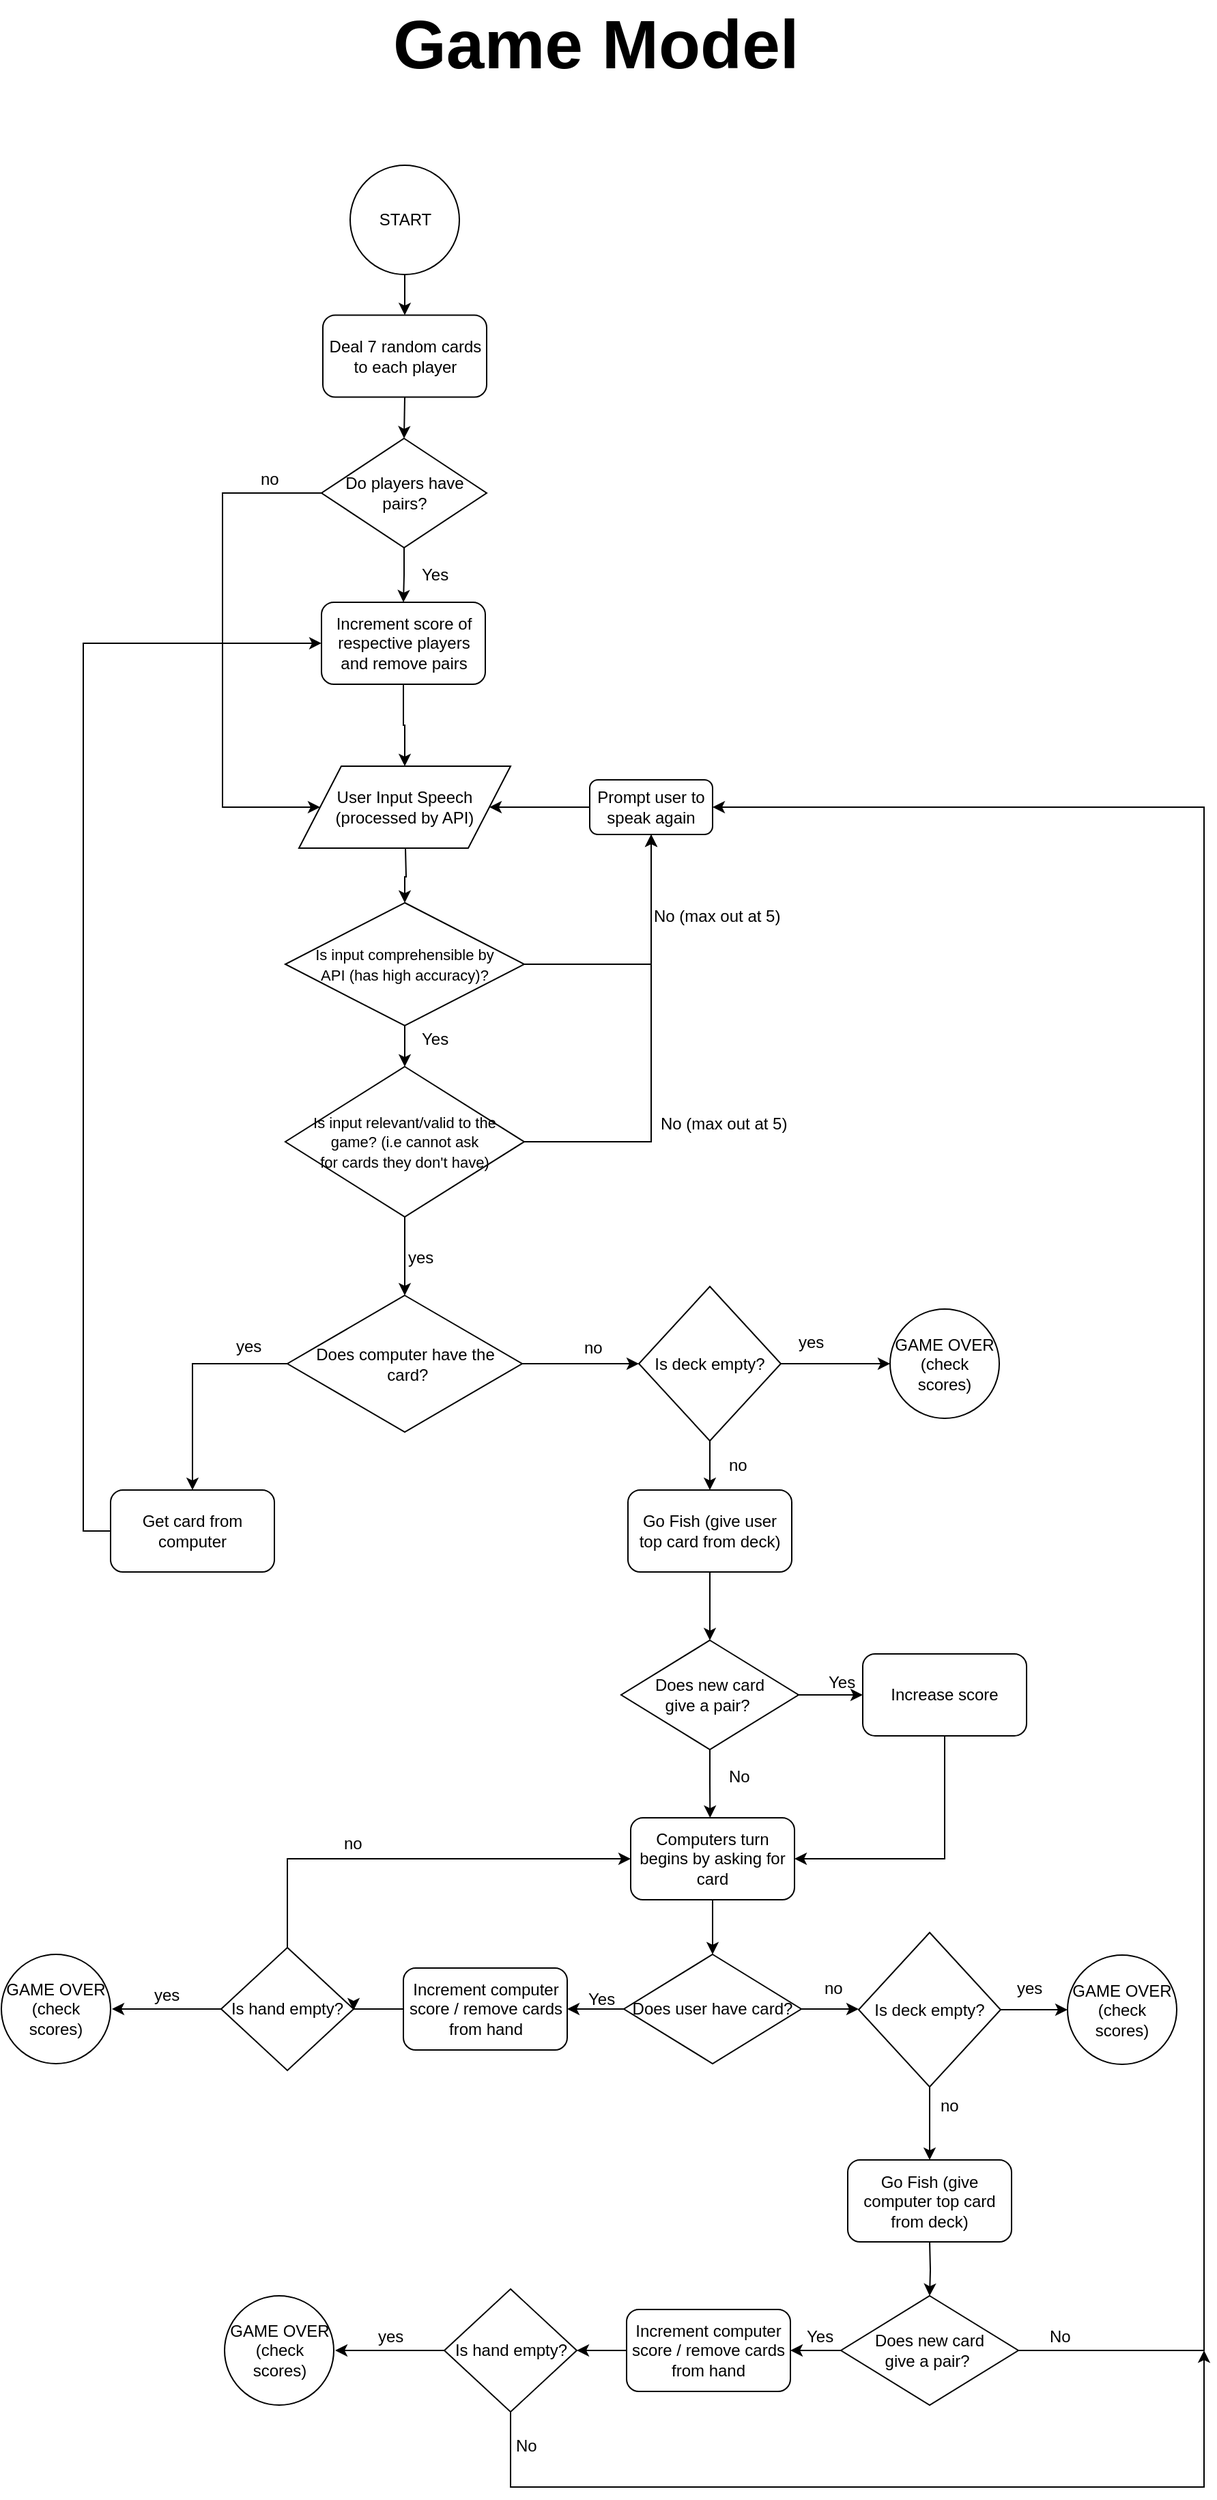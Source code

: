 <mxfile version="12.1.0" type="github" pages="1"><diagram id="Zi_oqPoGMVjLF3pAkUGf" name="Page-1"><mxGraphModel dx="1109" dy="1867" grid="1" gridSize="10" guides="1" tooltips="1" connect="1" arrows="1" fold="1" page="1" pageScale="1" pageWidth="850" pageHeight="1100" math="0" shadow="0"><root><mxCell id="0"/><mxCell id="1" parent="0"/><mxCell id="Zr1G6hqYHsL74NphAST9-60" style="edgeStyle=orthogonalEdgeStyle;rounded=0;orthogonalLoop=1;jettySize=auto;html=1;exitX=0.5;exitY=1;exitDx=0;exitDy=0;entryX=0.5;entryY=0;entryDx=0;entryDy=0;" parent="1" source="Zr1G6hqYHsL74NphAST9-1" target="Zr1G6hqYHsL74NphAST9-59" edge="1"><mxGeometry relative="1" as="geometry"/></mxCell><mxCell id="Zr1G6hqYHsL74NphAST9-1" value="START" style="ellipse;whiteSpace=wrap;html=1;aspect=fixed;" parent="1" vertex="1"><mxGeometry x="682.5" y="-329" width="80" height="80" as="geometry"/></mxCell><mxCell id="Zr1G6hqYHsL74NphAST9-4" style="edgeStyle=orthogonalEdgeStyle;rounded=0;orthogonalLoop=1;jettySize=auto;html=1;exitX=0.5;exitY=1;exitDx=0;exitDy=0;entryX=0.5;entryY=0;entryDx=0;entryDy=0;" parent="1" target="Zr1G6hqYHsL74NphAST9-11" edge="1"><mxGeometry relative="1" as="geometry"><mxPoint x="723" y="201" as="targetPoint"/><mxPoint x="723" y="171" as="sourcePoint"/></mxGeometry></mxCell><mxCell id="Zr1G6hqYHsL74NphAST9-34" style="edgeStyle=orthogonalEdgeStyle;rounded=0;orthogonalLoop=1;jettySize=auto;html=1;exitX=0.5;exitY=1;exitDx=0;exitDy=0;entryX=0.5;entryY=0;entryDx=0;entryDy=0;" parent="1" source="Zr1G6hqYHsL74NphAST9-11" target="Zr1G6hqYHsL74NphAST9-27" edge="1"><mxGeometry relative="1" as="geometry"/></mxCell><mxCell id="Zr1G6hqYHsL74NphAST9-39" style="edgeStyle=orthogonalEdgeStyle;rounded=0;orthogonalLoop=1;jettySize=auto;html=1;exitX=1;exitY=0.5;exitDx=0;exitDy=0;entryX=0.5;entryY=1;entryDx=0;entryDy=0;" parent="1" source="Zr1G6hqYHsL74NphAST9-11" target="Zr1G6hqYHsL74NphAST9-36" edge="1"><mxGeometry relative="1" as="geometry"/></mxCell><mxCell id="Zr1G6hqYHsL74NphAST9-11" value="&lt;font style=&quot;font-size: 11px&quot;&gt;Is input comprehensible by &lt;br&gt;API (has high accuracy)?&lt;/font&gt;" style="rhombus;whiteSpace=wrap;html=1;" parent="1" vertex="1"><mxGeometry x="635" y="211" width="175" height="90" as="geometry"/></mxCell><mxCell id="Zr1G6hqYHsL74NphAST9-16" value="&lt;span style=&quot;text-align: left&quot;&gt;User Input Speech (processed by API)&lt;/span&gt;" style="shape=parallelogram;perimeter=parallelogramPerimeter;whiteSpace=wrap;html=1;" parent="1" vertex="1"><mxGeometry x="645" y="111" width="155" height="60" as="geometry"/></mxCell><mxCell id="Zr1G6hqYHsL74NphAST9-24" value="No (max out at 5)" style="text;html=1;resizable=0;points=[];autosize=1;align=left;verticalAlign=top;spacingTop=-4;" parent="1" vertex="1"><mxGeometry x="903" y="211" width="110" height="20" as="geometry"/></mxCell><mxCell id="Zr1G6hqYHsL74NphAST9-41" style="edgeStyle=orthogonalEdgeStyle;rounded=0;orthogonalLoop=1;jettySize=auto;html=1;exitX=1;exitY=0.5;exitDx=0;exitDy=0;entryX=0.5;entryY=1;entryDx=0;entryDy=0;" parent="1" source="Zr1G6hqYHsL74NphAST9-27" target="Zr1G6hqYHsL74NphAST9-36" edge="1"><mxGeometry relative="1" as="geometry"/></mxCell><mxCell id="Zr1G6hqYHsL74NphAST9-44" style="edgeStyle=orthogonalEdgeStyle;rounded=0;orthogonalLoop=1;jettySize=auto;html=1;exitX=0.5;exitY=1;exitDx=0;exitDy=0;entryX=0.5;entryY=0;entryDx=0;entryDy=0;" parent="1" source="Zr1G6hqYHsL74NphAST9-27" target="Zr1G6hqYHsL74NphAST9-43" edge="1"><mxGeometry relative="1" as="geometry"/></mxCell><mxCell id="Zr1G6hqYHsL74NphAST9-27" value="&lt;font style=&quot;font-size: 11px&quot;&gt;Is input relevant/valid to the&lt;br&gt;game? (i.e cannot ask&lt;br&gt;for cards they don't have)&lt;br&gt;&lt;/font&gt;" style="rhombus;whiteSpace=wrap;html=1;" parent="1" vertex="1"><mxGeometry x="635" y="331" width="175" height="110" as="geometry"/></mxCell><mxCell id="Zr1G6hqYHsL74NphAST9-30" value="&lt;span style=&quot;font-family: &amp;#34;helvetica&amp;#34; , &amp;#34;arial&amp;#34; , sans-serif ; font-size: 0px&quot;&gt;%3CmxGraphModel%3E%3Croot%3E%3CmxCell%20id%3D%220%22%2F%3E%3CmxCell%20id%3D%221%22%20parent%3D%220%22%2F%3E%3CmxCell%20id%3D%222%22%20value%3D%22%26lt%3Bfont%20style%3D%26quot%3Bfont-size%3A%2011px%26quot%3B%26gt%3BIs%20input%20comprehensible%20by%20%26lt%3Bbr%26gt%3BAPI%20(has%20high%20accuracy)%3F%26lt%3B%2Ffont%26gt%3B%22%20style%3D%22rhombus%3BwhiteSpace%3Dwrap%3Bhtml%3D1%3B%22%20vertex%3D%221%22%20parent%3D%221%22%3E%3CmxGeometry%20x%3D%22337%22%20y%3D%22290%22%20width%3D%22175%22%20height%3D%2290%22%20as%3D%22geometry%22%2F%3E%3C%2FmxCell%3E%3C%2Froot%3E%3C%2FmxGraphModel%3E&lt;/span&gt;" style="text;html=1;resizable=0;points=[];autosize=1;align=left;verticalAlign=top;spacingTop=-4;" parent="1" vertex="1"><mxGeometry x="1035" y="353" width="20" height="20" as="geometry"/></mxCell><mxCell id="Zr1G6hqYHsL74NphAST9-35" value="Yes" style="text;html=1;resizable=0;points=[];autosize=1;align=left;verticalAlign=top;spacingTop=-4;" parent="1" vertex="1"><mxGeometry x="733" y="301" width="30" height="20" as="geometry"/></mxCell><mxCell id="Zr1G6hqYHsL74NphAST9-40" style="edgeStyle=orthogonalEdgeStyle;rounded=0;orthogonalLoop=1;jettySize=auto;html=1;exitX=0;exitY=0.5;exitDx=0;exitDy=0;entryX=1;entryY=0.5;entryDx=0;entryDy=0;" parent="1" source="Zr1G6hqYHsL74NphAST9-36" target="Zr1G6hqYHsL74NphAST9-16" edge="1"><mxGeometry relative="1" as="geometry"/></mxCell><mxCell id="Zr1G6hqYHsL74NphAST9-36" value="Prompt user to speak again" style="rounded=1;whiteSpace=wrap;html=1;" parent="1" vertex="1"><mxGeometry x="858" y="121" width="90" height="40" as="geometry"/></mxCell><mxCell id="Zr1G6hqYHsL74NphAST9-42" value="No (max out at 5)" style="text;html=1;resizable=0;points=[];autosize=1;align=left;verticalAlign=top;spacingTop=-4;" parent="1" vertex="1"><mxGeometry x="908" y="363" width="110" height="20" as="geometry"/></mxCell><mxCell id="Zr1G6hqYHsL74NphAST9-54" style="edgeStyle=orthogonalEdgeStyle;rounded=0;orthogonalLoop=1;jettySize=auto;html=1;exitX=0;exitY=0.5;exitDx=0;exitDy=0;entryX=0.5;entryY=0;entryDx=0;entryDy=0;" parent="1" source="Zr1G6hqYHsL74NphAST9-43" target="Zr1G6hqYHsL74NphAST9-51" edge="1"><mxGeometry relative="1" as="geometry"/></mxCell><mxCell id="Zr1G6hqYHsL74NphAST9-85" style="edgeStyle=orthogonalEdgeStyle;rounded=0;orthogonalLoop=1;jettySize=auto;html=1;exitX=1;exitY=0.5;exitDx=0;exitDy=0;entryX=0;entryY=0.5;entryDx=0;entryDy=0;" parent="1" source="Zr1G6hqYHsL74NphAST9-43" target="Zr1G6hqYHsL74NphAST9-83" edge="1"><mxGeometry relative="1" as="geometry"/></mxCell><mxCell id="Zr1G6hqYHsL74NphAST9-43" value="Does computer have the&lt;br&gt;&amp;nbsp;card?" style="rhombus;whiteSpace=wrap;html=1;" parent="1" vertex="1"><mxGeometry x="636.5" y="498.5" width="172" height="100" as="geometry"/></mxCell><mxCell id="Zr1G6hqYHsL74NphAST9-78" style="edgeStyle=orthogonalEdgeStyle;rounded=0;orthogonalLoop=1;jettySize=auto;html=1;exitX=0;exitY=0.5;exitDx=0;exitDy=0;entryX=0;entryY=0.5;entryDx=0;entryDy=0;" parent="1" source="Zr1G6hqYHsL74NphAST9-51" target="Zr1G6hqYHsL74NphAST9-68" edge="1"><mxGeometry relative="1" as="geometry"><mxPoint x="478" y="31" as="targetPoint"/></mxGeometry></mxCell><mxCell id="Zr1G6hqYHsL74NphAST9-51" value="Get card from computer" style="rounded=1;whiteSpace=wrap;html=1;" parent="1" vertex="1"><mxGeometry x="507" y="641" width="120" height="60" as="geometry"/></mxCell><mxCell id="Zr1G6hqYHsL74NphAST9-102" style="edgeStyle=orthogonalEdgeStyle;rounded=0;orthogonalLoop=1;jettySize=auto;html=1;exitX=0.5;exitY=1;exitDx=0;exitDy=0;entryX=0.5;entryY=0;entryDx=0;entryDy=0;" parent="1" source="Zr1G6hqYHsL74NphAST9-55" target="Zr1G6hqYHsL74NphAST9-101" edge="1"><mxGeometry relative="1" as="geometry"/></mxCell><mxCell id="Zr1G6hqYHsL74NphAST9-55" value="Go Fish (give user top card from deck)" style="rounded=1;whiteSpace=wrap;html=1;" parent="1" vertex="1"><mxGeometry x="886" y="641" width="120" height="60" as="geometry"/></mxCell><mxCell id="Zr1G6hqYHsL74NphAST9-64" style="edgeStyle=orthogonalEdgeStyle;rounded=0;orthogonalLoop=1;jettySize=auto;html=1;exitX=0.5;exitY=1;exitDx=0;exitDy=0;entryX=0.5;entryY=0;entryDx=0;entryDy=0;" parent="1" source="Zr1G6hqYHsL74NphAST9-59" target="Zr1G6hqYHsL74NphAST9-63" edge="1"><mxGeometry relative="1" as="geometry"/></mxCell><mxCell id="Zr1G6hqYHsL74NphAST9-59" value="Deal 7 random cards to each player" style="rounded=1;whiteSpace=wrap;html=1;" parent="1" vertex="1"><mxGeometry x="662.5" y="-219.265" width="120" height="60" as="geometry"/></mxCell><mxCell id="Zr1G6hqYHsL74NphAST9-70" style="edgeStyle=orthogonalEdgeStyle;rounded=0;orthogonalLoop=1;jettySize=auto;html=1;exitX=0.5;exitY=1;exitDx=0;exitDy=0;entryX=0.5;entryY=0;entryDx=0;entryDy=0;" parent="1" source="Zr1G6hqYHsL74NphAST9-63" target="Zr1G6hqYHsL74NphAST9-68" edge="1"><mxGeometry relative="1" as="geometry"/></mxCell><mxCell id="Zr1G6hqYHsL74NphAST9-72" style="edgeStyle=orthogonalEdgeStyle;rounded=0;orthogonalLoop=1;jettySize=auto;html=1;exitX=0;exitY=0.5;exitDx=0;exitDy=0;entryX=0;entryY=0.5;entryDx=0;entryDy=0;" parent="1" source="Zr1G6hqYHsL74NphAST9-63" target="Zr1G6hqYHsL74NphAST9-16" edge="1"><mxGeometry relative="1" as="geometry"><Array as="points"><mxPoint x="589" y="-89"/><mxPoint x="589" y="141"/></Array></mxGeometry></mxCell><mxCell id="Zr1G6hqYHsL74NphAST9-63" value="Do players have pairs?" style="rhombus;whiteSpace=wrap;html=1;" parent="1" vertex="1"><mxGeometry x="661.5" y="-129" width="121" height="80" as="geometry"/></mxCell><mxCell id="Zr1G6hqYHsL74NphAST9-77" style="edgeStyle=orthogonalEdgeStyle;rounded=0;orthogonalLoop=1;jettySize=auto;html=1;exitX=0.5;exitY=1;exitDx=0;exitDy=0;entryX=0.5;entryY=0;entryDx=0;entryDy=0;" parent="1" source="Zr1G6hqYHsL74NphAST9-68" target="Zr1G6hqYHsL74NphAST9-16" edge="1"><mxGeometry relative="1" as="geometry"/></mxCell><mxCell id="Zr1G6hqYHsL74NphAST9-68" value="Increment score of respective players and remove pairs" style="rounded=1;whiteSpace=wrap;html=1;" parent="1" vertex="1"><mxGeometry x="661.5" y="-9.029" width="120" height="60" as="geometry"/></mxCell><mxCell id="Zr1G6hqYHsL74NphAST9-73" value="Yes" style="text;html=1;resizable=0;points=[];autosize=1;align=left;verticalAlign=top;spacingTop=-4;" parent="1" vertex="1"><mxGeometry x="732.5" y="-39" width="30" height="20" as="geometry"/></mxCell><mxCell id="Zr1G6hqYHsL74NphAST9-74" value="no&lt;br&gt;" style="text;html=1;resizable=0;points=[];autosize=1;align=left;verticalAlign=top;spacingTop=-4;" parent="1" vertex="1"><mxGeometry x="615" y="-109" width="30" height="20" as="geometry"/></mxCell><mxCell id="Zr1G6hqYHsL74NphAST9-92" style="edgeStyle=orthogonalEdgeStyle;rounded=0;orthogonalLoop=1;jettySize=auto;html=1;exitX=0.5;exitY=1;exitDx=0;exitDy=0;entryX=0.5;entryY=0;entryDx=0;entryDy=0;" parent="1" source="Zr1G6hqYHsL74NphAST9-83" target="Zr1G6hqYHsL74NphAST9-55" edge="1"><mxGeometry relative="1" as="geometry"/></mxCell><mxCell id="Zr1G6hqYHsL74NphAST9-97" style="edgeStyle=orthogonalEdgeStyle;rounded=0;orthogonalLoop=1;jettySize=auto;html=1;exitX=1;exitY=0.5;exitDx=0;exitDy=0;" parent="1" source="Zr1G6hqYHsL74NphAST9-83" target="Zr1G6hqYHsL74NphAST9-96" edge="1"><mxGeometry relative="1" as="geometry"/></mxCell><mxCell id="Zr1G6hqYHsL74NphAST9-83" value="Is deck empty?" style="rhombus;whiteSpace=wrap;html=1;rotation=0;" parent="1" vertex="1"><mxGeometry x="894" y="492" width="104" height="113" as="geometry"/></mxCell><mxCell id="Zr1G6hqYHsL74NphAST9-89" value="no" style="text;html=1;resizable=0;points=[];autosize=1;align=left;verticalAlign=top;spacingTop=-4;" parent="1" vertex="1"><mxGeometry x="852" y="527" width="30" height="20" as="geometry"/></mxCell><mxCell id="Zr1G6hqYHsL74NphAST9-90" value="yes" style="text;html=1;resizable=0;points=[];autosize=1;align=left;verticalAlign=top;spacingTop=-4;" parent="1" vertex="1"><mxGeometry x="597" y="526" width="30" height="20" as="geometry"/></mxCell><mxCell id="Zr1G6hqYHsL74NphAST9-94" value="no" style="text;html=1;resizable=0;points=[];autosize=1;align=left;verticalAlign=top;spacingTop=-4;" parent="1" vertex="1"><mxGeometry x="958" y="613" width="30" height="20" as="geometry"/></mxCell><mxCell id="Zr1G6hqYHsL74NphAST9-96" value="GAME OVER (check scores)" style="ellipse;whiteSpace=wrap;html=1;aspect=fixed;" parent="1" vertex="1"><mxGeometry x="1078" y="508.5" width="80" height="80" as="geometry"/></mxCell><mxCell id="Zr1G6hqYHsL74NphAST9-98" value="yes" style="text;html=1;resizable=0;points=[];autosize=1;align=left;verticalAlign=top;spacingTop=-4;" parent="1" vertex="1"><mxGeometry x="1009" y="523" width="30" height="20" as="geometry"/></mxCell><mxCell id="Zr1G6hqYHsL74NphAST9-99" value="yes" style="text;html=1;resizable=0;points=[];autosize=1;align=left;verticalAlign=top;spacingTop=-4;" parent="1" vertex="1"><mxGeometry x="722.5" y="461" width="30" height="20" as="geometry"/></mxCell><mxCell id="Zr1G6hqYHsL74NphAST9-104" style="edgeStyle=orthogonalEdgeStyle;rounded=0;orthogonalLoop=1;jettySize=auto;html=1;exitX=0.5;exitY=1;exitDx=0;exitDy=0;" parent="1" source="Zr1G6hqYHsL74NphAST9-101" edge="1"><mxGeometry relative="1" as="geometry"><mxPoint x="946.176" y="881" as="targetPoint"/></mxGeometry></mxCell><mxCell id="Zr1G6hqYHsL74NphAST9-111" style="edgeStyle=orthogonalEdgeStyle;rounded=0;orthogonalLoop=1;jettySize=auto;html=1;exitX=1;exitY=0.5;exitDx=0;exitDy=0;entryX=0;entryY=0.5;entryDx=0;entryDy=0;" parent="1" source="Zr1G6hqYHsL74NphAST9-101" target="Zr1G6hqYHsL74NphAST9-109" edge="1"><mxGeometry relative="1" as="geometry"/></mxCell><mxCell id="Zr1G6hqYHsL74NphAST9-101" value="Does new card &lt;br&gt;give a pair?&amp;nbsp;" style="rhombus;whiteSpace=wrap;html=1;" parent="1" vertex="1"><mxGeometry x="881" y="751" width="130" height="80" as="geometry"/></mxCell><mxCell id="Zr1G6hqYHsL74NphAST9-120" style="edgeStyle=orthogonalEdgeStyle;rounded=0;orthogonalLoop=1;jettySize=auto;html=1;exitX=0.5;exitY=1;exitDx=0;exitDy=0;entryX=0.5;entryY=0;entryDx=0;entryDy=0;" parent="1" source="Zr1G6hqYHsL74NphAST9-105" target="Zr1G6hqYHsL74NphAST9-119" edge="1"><mxGeometry relative="1" as="geometry"/></mxCell><mxCell id="Zr1G6hqYHsL74NphAST9-105" value="Computers turn begins by asking for card" style="rounded=1;whiteSpace=wrap;html=1;" parent="1" vertex="1"><mxGeometry x="888" y="881" width="120" height="60" as="geometry"/></mxCell><mxCell id="Zr1G6hqYHsL74NphAST9-117" style="edgeStyle=orthogonalEdgeStyle;rounded=0;orthogonalLoop=1;jettySize=auto;html=1;exitX=0.5;exitY=1;exitDx=0;exitDy=0;entryX=1;entryY=0.5;entryDx=0;entryDy=0;" parent="1" source="Zr1G6hqYHsL74NphAST9-109" target="Zr1G6hqYHsL74NphAST9-105" edge="1"><mxGeometry relative="1" as="geometry"/></mxCell><mxCell id="Zr1G6hqYHsL74NphAST9-109" value="Increase score" style="rounded=1;whiteSpace=wrap;html=1;" parent="1" vertex="1"><mxGeometry x="1058" y="761" width="120" height="60" as="geometry"/></mxCell><mxCell id="Zr1G6hqYHsL74NphAST9-113" value="Yes" style="text;html=1;resizable=0;points=[];autosize=1;align=left;verticalAlign=top;spacingTop=-4;" parent="1" vertex="1"><mxGeometry x="1031" y="772" width="30" height="20" as="geometry"/></mxCell><mxCell id="Zr1G6hqYHsL74NphAST9-114" value="No" style="text;html=1;resizable=0;points=[];autosize=1;align=left;verticalAlign=top;spacingTop=-4;" parent="1" vertex="1"><mxGeometry x="958" y="841" width="30" height="20" as="geometry"/></mxCell><mxCell id="Zr1G6hqYHsL74NphAST9-125" style="edgeStyle=orthogonalEdgeStyle;rounded=0;orthogonalLoop=1;jettySize=auto;html=1;exitX=0;exitY=0.5;exitDx=0;exitDy=0;entryX=1;entryY=0.5;entryDx=0;entryDy=0;" parent="1" source="Zr1G6hqYHsL74NphAST9-119" target="Zr1G6hqYHsL74NphAST9-121" edge="1"><mxGeometry relative="1" as="geometry"/></mxCell><mxCell id="6SuPaVLBE46l4XIvn5_T-2" style="edgeStyle=orthogonalEdgeStyle;rounded=0;orthogonalLoop=1;jettySize=auto;html=1;exitX=1;exitY=0.5;exitDx=0;exitDy=0;entryX=0.9;entryY=1.275;entryDx=0;entryDy=0;entryPerimeter=0;" parent="1" source="Zr1G6hqYHsL74NphAST9-119" target="Zr1G6hqYHsL74NphAST9-144" edge="1"><mxGeometry relative="1" as="geometry"/></mxCell><mxCell id="Zr1G6hqYHsL74NphAST9-119" value="Does user have card?" style="rhombus;whiteSpace=wrap;html=1;" parent="1" vertex="1"><mxGeometry x="883" y="981" width="130" height="80" as="geometry"/></mxCell><mxCell id="Zr1G6hqYHsL74NphAST9-127" style="edgeStyle=orthogonalEdgeStyle;rounded=0;orthogonalLoop=1;jettySize=auto;html=1;exitX=0;exitY=0.5;exitDx=0;exitDy=0;entryX=1;entryY=0.5;entryDx=0;entryDy=0;" parent="1" edge="1"><mxGeometry relative="1" as="geometry"><mxPoint x="722" y="1021" as="sourcePoint"/><mxPoint x="685" y="1022" as="targetPoint"/></mxGeometry></mxCell><mxCell id="Zr1G6hqYHsL74NphAST9-121" value="Increment computer score / remove cards from hand" style="rounded=1;whiteSpace=wrap;html=1;" parent="1" vertex="1"><mxGeometry x="721.5" y="991" width="120" height="60" as="geometry"/></mxCell><mxCell id="Zr1G6hqYHsL74NphAST9-129" value="" style="edgeStyle=orthogonalEdgeStyle;rounded=0;orthogonalLoop=1;jettySize=auto;html=1;" parent="1" edge="1"><mxGeometry relative="1" as="geometry"><mxPoint x="508" y="1021" as="targetPoint"/><mxPoint x="588" y="1021" as="sourcePoint"/></mxGeometry></mxCell><mxCell id="Zr1G6hqYHsL74NphAST9-130" style="edgeStyle=orthogonalEdgeStyle;rounded=0;orthogonalLoop=1;jettySize=auto;html=1;exitX=0.5;exitY=0;exitDx=0;exitDy=0;entryX=0;entryY=0.5;entryDx=0;entryDy=0;" parent="1" source="Zr1G6hqYHsL74NphAST9-126" target="Zr1G6hqYHsL74NphAST9-105" edge="1"><mxGeometry relative="1" as="geometry"/></mxCell><mxCell id="Zr1G6hqYHsL74NphAST9-126" value="Is hand empty?" style="rhombus;whiteSpace=wrap;html=1;" parent="1" vertex="1"><mxGeometry x="588" y="976" width="97" height="90" as="geometry"/></mxCell><mxCell id="Zr1G6hqYHsL74NphAST9-131" value="no" style="text;html=1;resizable=0;points=[];autosize=1;align=left;verticalAlign=top;spacingTop=-4;" parent="1" vertex="1"><mxGeometry x="676" y="890" width="30" height="20" as="geometry"/></mxCell><mxCell id="Zr1G6hqYHsL74NphAST9-132" value="yes" style="text;html=1;resizable=0;points=[];autosize=1;align=left;verticalAlign=top;spacingTop=-4;" parent="1" vertex="1"><mxGeometry x="537" y="1001" width="30" height="20" as="geometry"/></mxCell><mxCell id="Zr1G6hqYHsL74NphAST9-134" value="GAME OVER (check scores)" style="ellipse;whiteSpace=wrap;html=1;aspect=fixed;" parent="1" vertex="1"><mxGeometry x="427" y="981" width="80" height="80" as="geometry"/></mxCell><mxCell id="Zr1G6hqYHsL74NphAST9-150" style="edgeStyle=orthogonalEdgeStyle;rounded=0;orthogonalLoop=1;jettySize=auto;html=1;exitX=0.5;exitY=1;exitDx=0;exitDy=0;entryX=0.5;entryY=0;entryDx=0;entryDy=0;" parent="1" target="Zr1G6hqYHsL74NphAST9-149" edge="1"><mxGeometry relative="1" as="geometry"><mxPoint x="1107" y="1191" as="sourcePoint"/></mxGeometry></mxCell><mxCell id="Zr1G6hqYHsL74NphAST9-140" value="Go Fish (give computer top card from deck)" style="rounded=1;whiteSpace=wrap;html=1;" parent="1" vertex="1"><mxGeometry x="1047" y="1131.5" width="120" height="60" as="geometry"/></mxCell><mxCell id="Zr1G6hqYHsL74NphAST9-141" style="edgeStyle=orthogonalEdgeStyle;rounded=0;orthogonalLoop=1;jettySize=auto;html=1;exitX=0.5;exitY=1;exitDx=0;exitDy=0;entryX=0.5;entryY=0;entryDx=0;entryDy=0;" parent="1" source="Zr1G6hqYHsL74NphAST9-143" target="Zr1G6hqYHsL74NphAST9-140" edge="1"><mxGeometry relative="1" as="geometry"/></mxCell><mxCell id="6SuPaVLBE46l4XIvn5_T-1" style="edgeStyle=orthogonalEdgeStyle;rounded=0;orthogonalLoop=1;jettySize=auto;html=1;exitX=1;exitY=0.5;exitDx=0;exitDy=0;" parent="1" source="Zr1G6hqYHsL74NphAST9-143" target="Zr1G6hqYHsL74NphAST9-146" edge="1"><mxGeometry relative="1" as="geometry"/></mxCell><mxCell id="Zr1G6hqYHsL74NphAST9-143" value="Is deck empty?" style="rhombus;whiteSpace=wrap;html=1;rotation=0;" parent="1" vertex="1"><mxGeometry x="1055" y="965" width="104" height="113" as="geometry"/></mxCell><mxCell id="Zr1G6hqYHsL74NphAST9-144" value="no" style="text;html=1;resizable=0;points=[];autosize=1;align=left;verticalAlign=top;spacingTop=-4;" parent="1" vertex="1"><mxGeometry x="1028" y="995.5" width="30" height="20" as="geometry"/></mxCell><mxCell id="Zr1G6hqYHsL74NphAST9-145" value="no" style="text;html=1;resizable=0;points=[];autosize=1;align=left;verticalAlign=top;spacingTop=-4;" parent="1" vertex="1"><mxGeometry x="1113" y="1082" width="30" height="20" as="geometry"/></mxCell><mxCell id="Zr1G6hqYHsL74NphAST9-146" value="GAME OVER (check scores)" style="ellipse;whiteSpace=wrap;html=1;aspect=fixed;" parent="1" vertex="1"><mxGeometry x="1208" y="981.5" width="80" height="80" as="geometry"/></mxCell><mxCell id="Zr1G6hqYHsL74NphAST9-147" value="yes" style="text;html=1;resizable=0;points=[];autosize=1;align=left;verticalAlign=top;spacingTop=-4;" parent="1" vertex="1"><mxGeometry x="1168.5" y="996" width="30" height="20" as="geometry"/></mxCell><mxCell id="H8OTy5LM5z3gu97eo1ef-8" style="edgeStyle=orthogonalEdgeStyle;rounded=0;orthogonalLoop=1;jettySize=auto;html=1;exitX=0;exitY=0.5;exitDx=0;exitDy=0;entryX=1;entryY=0.5;entryDx=0;entryDy=0;" parent="1" source="Zr1G6hqYHsL74NphAST9-149" target="H8OTy5LM5z3gu97eo1ef-3" edge="1"><mxGeometry relative="1" as="geometry"/></mxCell><mxCell id="H8OTy5LM5z3gu97eo1ef-11" style="edgeStyle=orthogonalEdgeStyle;rounded=0;orthogonalLoop=1;jettySize=auto;html=1;exitX=1;exitY=0.5;exitDx=0;exitDy=0;entryX=1;entryY=0.5;entryDx=0;entryDy=0;" parent="1" source="Zr1G6hqYHsL74NphAST9-149" target="Zr1G6hqYHsL74NphAST9-36" edge="1"><mxGeometry relative="1" as="geometry"><Array as="points"><mxPoint x="1308" y="1271"/><mxPoint x="1308" y="141"/></Array></mxGeometry></mxCell><mxCell id="Zr1G6hqYHsL74NphAST9-149" value="Does new card &lt;br&gt;give a pair?&amp;nbsp;" style="rhombus;whiteSpace=wrap;html=1;" parent="1" vertex="1"><mxGeometry x="1042" y="1231" width="130" height="80" as="geometry"/></mxCell><mxCell id="H8OTy5LM5z3gu97eo1ef-2" style="edgeStyle=orthogonalEdgeStyle;rounded=0;orthogonalLoop=1;jettySize=auto;html=1;exitX=0;exitY=0.5;exitDx=0;exitDy=0;entryX=1;entryY=0.5;entryDx=0;entryDy=0;" parent="1" source="H8OTy5LM5z3gu97eo1ef-3" target="H8OTy5LM5z3gu97eo1ef-5" edge="1"><mxGeometry relative="1" as="geometry"/></mxCell><mxCell id="H8OTy5LM5z3gu97eo1ef-3" value="Increment computer score / remove cards from hand" style="rounded=1;whiteSpace=wrap;html=1;" parent="1" vertex="1"><mxGeometry x="885" y="1241" width="120" height="60" as="geometry"/></mxCell><mxCell id="H8OTy5LM5z3gu97eo1ef-4" value="" style="edgeStyle=orthogonalEdgeStyle;rounded=0;orthogonalLoop=1;jettySize=auto;html=1;" parent="1" source="H8OTy5LM5z3gu97eo1ef-5" edge="1"><mxGeometry relative="1" as="geometry"><mxPoint x="671.5" y="1271" as="targetPoint"/></mxGeometry></mxCell><mxCell id="H8OTy5LM5z3gu97eo1ef-15" style="edgeStyle=orthogonalEdgeStyle;rounded=0;orthogonalLoop=1;jettySize=auto;html=1;exitX=0.5;exitY=1;exitDx=0;exitDy=0;" parent="1" source="H8OTy5LM5z3gu97eo1ef-5" edge="1"><mxGeometry relative="1" as="geometry"><mxPoint x="1308" y="1271" as="targetPoint"/><Array as="points"><mxPoint x="800" y="1371"/><mxPoint x="1308" y="1371"/></Array></mxGeometry></mxCell><mxCell id="H8OTy5LM5z3gu97eo1ef-5" value="Is hand empty?" style="rhombus;whiteSpace=wrap;html=1;" parent="1" vertex="1"><mxGeometry x="751.5" y="1226" width="97" height="90" as="geometry"/></mxCell><mxCell id="H8OTy5LM5z3gu97eo1ef-6" value="yes" style="text;html=1;resizable=0;points=[];autosize=1;align=left;verticalAlign=top;spacingTop=-4;" parent="1" vertex="1"><mxGeometry x="700.5" y="1251" width="30" height="20" as="geometry"/></mxCell><mxCell id="H8OTy5LM5z3gu97eo1ef-7" value="GAME OVER (check scores)" style="ellipse;whiteSpace=wrap;html=1;aspect=fixed;" parent="1" vertex="1"><mxGeometry x="590.5" y="1231" width="80" height="80" as="geometry"/></mxCell><mxCell id="H8OTy5LM5z3gu97eo1ef-12" value="No" style="text;html=1;resizable=0;points=[];autosize=1;align=left;verticalAlign=top;spacingTop=-4;" parent="1" vertex="1"><mxGeometry x="1193" y="1251" width="30" height="20" as="geometry"/></mxCell><mxCell id="H8OTy5LM5z3gu97eo1ef-13" value="Yes" style="text;html=1;resizable=0;points=[];autosize=1;align=left;verticalAlign=top;spacingTop=-4;" parent="1" vertex="1"><mxGeometry x="1015" y="1251" width="40" height="20" as="geometry"/></mxCell><mxCell id="H8OTy5LM5z3gu97eo1ef-16" value="No" style="text;html=1;resizable=0;points=[];autosize=1;align=left;verticalAlign=top;spacingTop=-4;" parent="1" vertex="1"><mxGeometry x="802" y="1331" width="30" height="20" as="geometry"/></mxCell><mxCell id="6SuPaVLBE46l4XIvn5_T-4" value="&lt;b&gt;&lt;font style=&quot;font-size: 50px&quot;&gt;Game Model&lt;/font&gt;&lt;/b&gt;" style="text;html=1;resizable=0;points=[];autosize=1;align=left;verticalAlign=top;spacingTop=-4;" parent="1" vertex="1"><mxGeometry x="712" y="-450" width="310" height="30" as="geometry"/></mxCell><mxCell id="eXVSB3qZj_ttyg0pPYfZ-1" value="Yes" style="text;html=1;resizable=0;points=[];autosize=1;align=left;verticalAlign=top;spacingTop=-4;" parent="1" vertex="1"><mxGeometry x="855" y="1004" width="40" height="20" as="geometry"/></mxCell></root></mxGraphModel></diagram></mxfile>